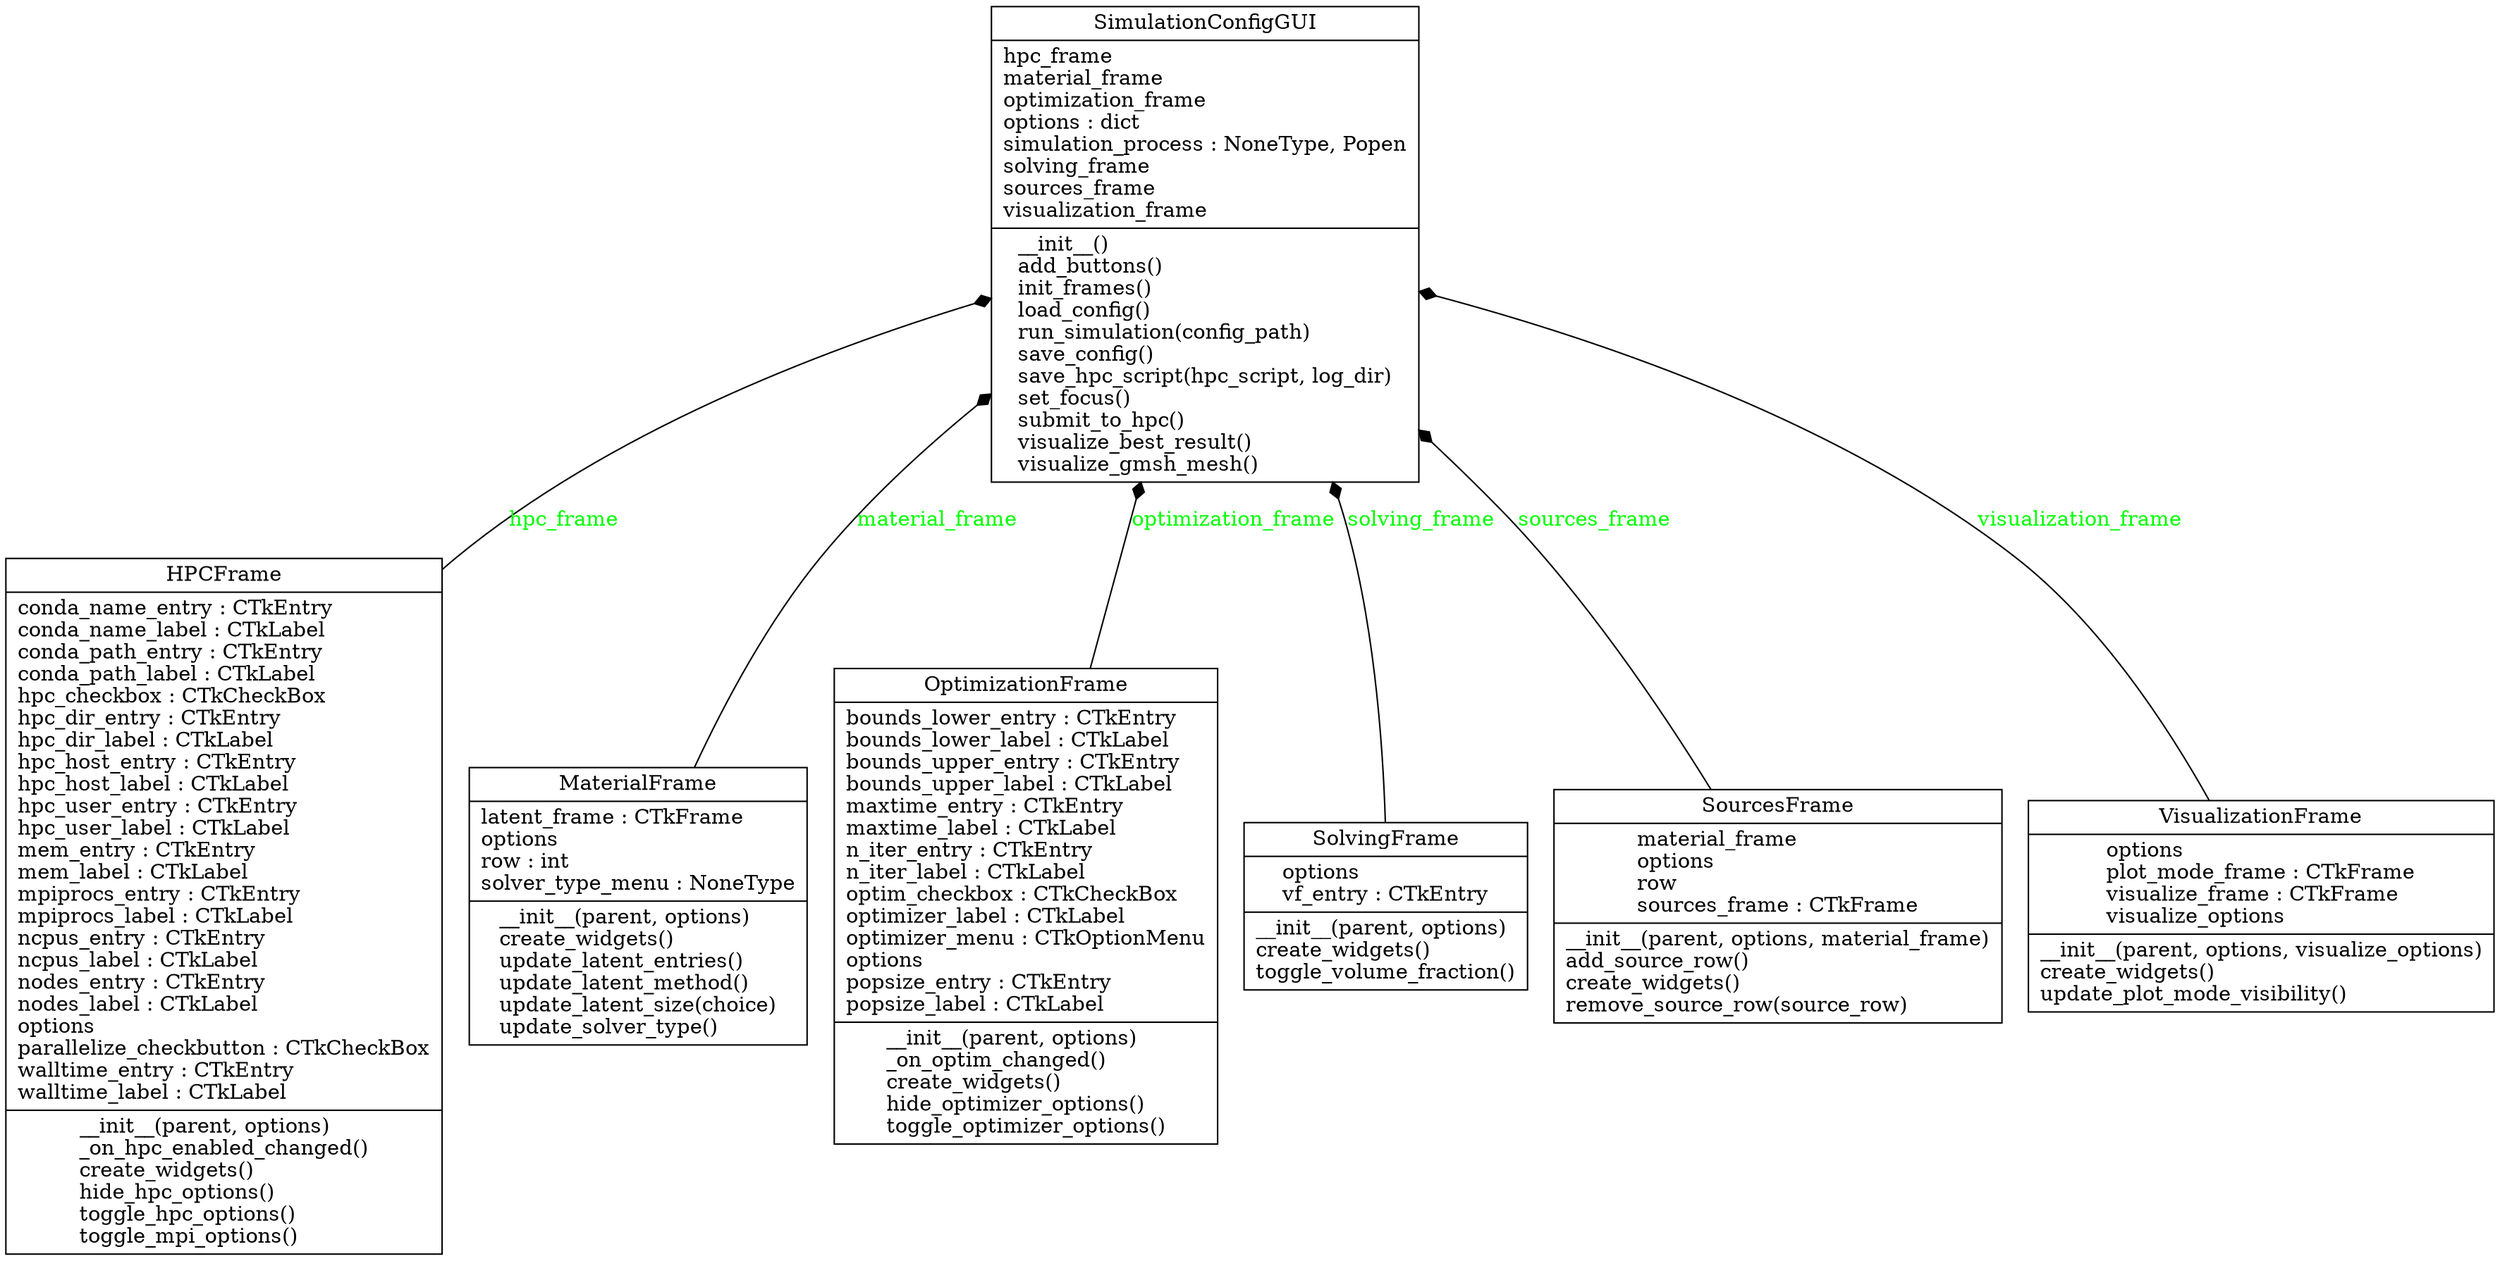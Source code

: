 digraph "classes_GUI" {
rankdir=BT
charset="utf-8"
"heatoptim.gui.hpc_frame.HPCFrame" [color="black", fontcolor="black", label=<{HPCFrame|conda_name_entry : CTkEntry<br ALIGN="LEFT"/>conda_name_label : CTkLabel<br ALIGN="LEFT"/>conda_path_entry : CTkEntry<br ALIGN="LEFT"/>conda_path_label : CTkLabel<br ALIGN="LEFT"/>hpc_checkbox : CTkCheckBox<br ALIGN="LEFT"/>hpc_dir_entry : CTkEntry<br ALIGN="LEFT"/>hpc_dir_label : CTkLabel<br ALIGN="LEFT"/>hpc_host_entry : CTkEntry<br ALIGN="LEFT"/>hpc_host_label : CTkLabel<br ALIGN="LEFT"/>hpc_user_entry : CTkEntry<br ALIGN="LEFT"/>hpc_user_label : CTkLabel<br ALIGN="LEFT"/>mem_entry : CTkEntry<br ALIGN="LEFT"/>mem_label : CTkLabel<br ALIGN="LEFT"/>mpiprocs_entry : CTkEntry<br ALIGN="LEFT"/>mpiprocs_label : CTkLabel<br ALIGN="LEFT"/>ncpus_entry : CTkEntry<br ALIGN="LEFT"/>ncpus_label : CTkLabel<br ALIGN="LEFT"/>nodes_entry : CTkEntry<br ALIGN="LEFT"/>nodes_label : CTkLabel<br ALIGN="LEFT"/>options<br ALIGN="LEFT"/>parallelize_checkbutton : CTkCheckBox<br ALIGN="LEFT"/>walltime_entry : CTkEntry<br ALIGN="LEFT"/>walltime_label : CTkLabel<br ALIGN="LEFT"/>|__init__(parent, options)<br ALIGN="LEFT"/>_on_hpc_enabled_changed()<br ALIGN="LEFT"/>create_widgets()<br ALIGN="LEFT"/>hide_hpc_options()<br ALIGN="LEFT"/>toggle_hpc_options()<br ALIGN="LEFT"/>toggle_mpi_options()<br ALIGN="LEFT"/>}>, shape="record", style="solid"];
"heatoptim.gui.material_frame.MaterialFrame" [color="black", fontcolor="black", label=<{MaterialFrame|latent_frame : CTkFrame<br ALIGN="LEFT"/>options<br ALIGN="LEFT"/>row : int<br ALIGN="LEFT"/>solver_type_menu : NoneType<br ALIGN="LEFT"/>|__init__(parent, options)<br ALIGN="LEFT"/>create_widgets()<br ALIGN="LEFT"/>update_latent_entries()<br ALIGN="LEFT"/>update_latent_method()<br ALIGN="LEFT"/>update_latent_size(choice)<br ALIGN="LEFT"/>update_solver_type()<br ALIGN="LEFT"/>}>, shape="record", style="solid"];
"heatoptim.gui.optimization_frame.OptimizationFrame" [color="black", fontcolor="black", label=<{OptimizationFrame|bounds_lower_entry : CTkEntry<br ALIGN="LEFT"/>bounds_lower_label : CTkLabel<br ALIGN="LEFT"/>bounds_upper_entry : CTkEntry<br ALIGN="LEFT"/>bounds_upper_label : CTkLabel<br ALIGN="LEFT"/>maxtime_entry : CTkEntry<br ALIGN="LEFT"/>maxtime_label : CTkLabel<br ALIGN="LEFT"/>n_iter_entry : CTkEntry<br ALIGN="LEFT"/>n_iter_label : CTkLabel<br ALIGN="LEFT"/>optim_checkbox : CTkCheckBox<br ALIGN="LEFT"/>optimizer_label : CTkLabel<br ALIGN="LEFT"/>optimizer_menu : CTkOptionMenu<br ALIGN="LEFT"/>options<br ALIGN="LEFT"/>popsize_entry : CTkEntry<br ALIGN="LEFT"/>popsize_label : CTkLabel<br ALIGN="LEFT"/>|__init__(parent, options)<br ALIGN="LEFT"/>_on_optim_changed()<br ALIGN="LEFT"/>create_widgets()<br ALIGN="LEFT"/>hide_optimizer_options()<br ALIGN="LEFT"/>toggle_optimizer_options()<br ALIGN="LEFT"/>}>, shape="record", style="solid"];
"heatoptim.gui.main_window.SimulationConfigGUI" [color="black", fontcolor="black", label=<{SimulationConfigGUI|hpc_frame<br ALIGN="LEFT"/>material_frame<br ALIGN="LEFT"/>optimization_frame<br ALIGN="LEFT"/>options : dict<br ALIGN="LEFT"/>simulation_process : NoneType, Popen<br ALIGN="LEFT"/>solving_frame<br ALIGN="LEFT"/>sources_frame<br ALIGN="LEFT"/>visualization_frame<br ALIGN="LEFT"/>|__init__()<br ALIGN="LEFT"/>add_buttons()<br ALIGN="LEFT"/>init_frames()<br ALIGN="LEFT"/>load_config()<br ALIGN="LEFT"/>run_simulation(config_path)<br ALIGN="LEFT"/>save_config()<br ALIGN="LEFT"/>save_hpc_script(hpc_script, log_dir)<br ALIGN="LEFT"/>set_focus()<br ALIGN="LEFT"/>submit_to_hpc()<br ALIGN="LEFT"/>visualize_best_result()<br ALIGN="LEFT"/>visualize_gmsh_mesh()<br ALIGN="LEFT"/>}>, shape="record", style="solid"];
"heatoptim.gui.solving_frame.SolvingFrame" [color="black", fontcolor="black", label=<{SolvingFrame|options<br ALIGN="LEFT"/>vf_entry : CTkEntry<br ALIGN="LEFT"/>|__init__(parent, options)<br ALIGN="LEFT"/>create_widgets()<br ALIGN="LEFT"/>toggle_volume_fraction()<br ALIGN="LEFT"/>}>, shape="record", style="solid"];
"heatoptim.gui.sources_frame.SourcesFrame" [color="black", fontcolor="black", label=<{SourcesFrame|material_frame<br ALIGN="LEFT"/>options<br ALIGN="LEFT"/>row<br ALIGN="LEFT"/>sources_frame : CTkFrame<br ALIGN="LEFT"/>|__init__(parent, options, material_frame)<br ALIGN="LEFT"/>add_source_row()<br ALIGN="LEFT"/>create_widgets()<br ALIGN="LEFT"/>remove_source_row(source_row)<br ALIGN="LEFT"/>}>, shape="record", style="solid"];
"heatoptim.gui.visualization_frame.VisualizationFrame" [color="black", fontcolor="black", label=<{VisualizationFrame|options<br ALIGN="LEFT"/>plot_mode_frame : CTkFrame<br ALIGN="LEFT"/>visualize_frame : CTkFrame<br ALIGN="LEFT"/>visualize_options<br ALIGN="LEFT"/>|__init__(parent, options, visualize_options)<br ALIGN="LEFT"/>create_widgets()<br ALIGN="LEFT"/>update_plot_mode_visibility()<br ALIGN="LEFT"/>}>, shape="record", style="solid"];
"heatoptim.gui.hpc_frame.HPCFrame" -> "heatoptim.gui.main_window.SimulationConfigGUI" [arrowhead="diamond", arrowtail="none", fontcolor="green", label="hpc_frame", style="solid"];
"heatoptim.gui.material_frame.MaterialFrame" -> "heatoptim.gui.main_window.SimulationConfigGUI" [arrowhead="diamond", arrowtail="none", fontcolor="green", label="material_frame", style="solid"];
"heatoptim.gui.optimization_frame.OptimizationFrame" -> "heatoptim.gui.main_window.SimulationConfigGUI" [arrowhead="diamond", arrowtail="none", fontcolor="green", label="optimization_frame", style="solid"];
"heatoptim.gui.solving_frame.SolvingFrame" -> "heatoptim.gui.main_window.SimulationConfigGUI" [arrowhead="diamond", arrowtail="none", fontcolor="green", label="solving_frame", style="solid"];
"heatoptim.gui.sources_frame.SourcesFrame" -> "heatoptim.gui.main_window.SimulationConfigGUI" [arrowhead="diamond", arrowtail="none", fontcolor="green", label="sources_frame", style="solid"];
"heatoptim.gui.visualization_frame.VisualizationFrame" -> "heatoptim.gui.main_window.SimulationConfigGUI" [arrowhead="diamond", arrowtail="none", fontcolor="green", label="visualization_frame", style="solid"];
}
